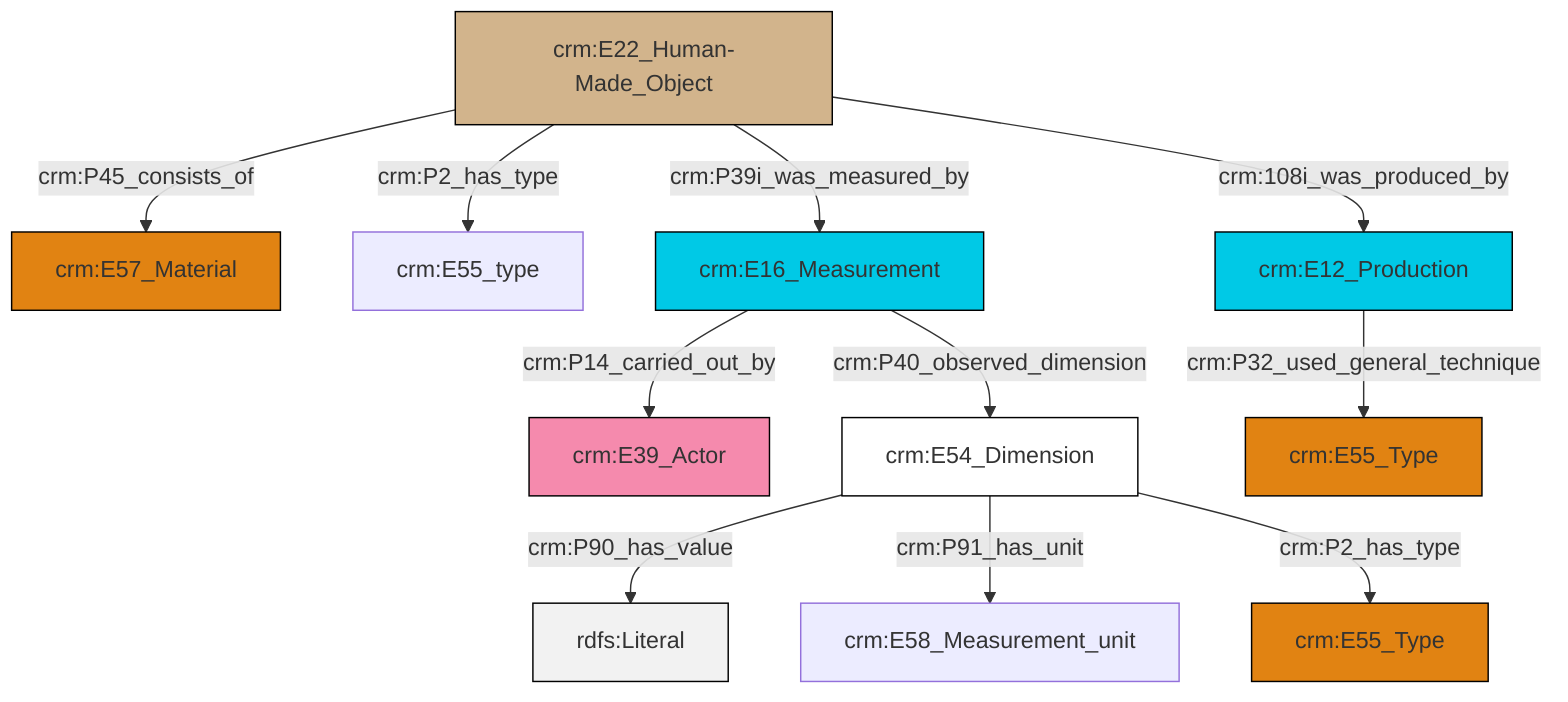 graph TD
classDef Literal fill:#f2f2f2,stroke:#000000;
classDef CRM_Entity fill:#FFFFFF,stroke:#000000;
classDef Temporal_Entity fill:#00C9E6, stroke:#000000;
classDef Type fill:#E18312, stroke:#000000;
classDef Time-Span fill:#2C9C91, stroke:#000000;
classDef Appellation fill:#FFEB7F, stroke:#000000;
classDef Place fill:#008836, stroke:#000000;
classDef Persistent_Item fill:#B266B2, stroke:#000000;
classDef Conceptual_Object fill:#FFD700, stroke:#000000;
classDef Physical_Thing fill:#D2B48C, stroke:#000000;
classDef Actor fill:#f58aad, stroke:#000000;
classDef PC_Classes fill:#4ce600, stroke:#000000;
classDef Multi fill:#cccccc,stroke:#000000;

4["crm:E54_Dimension"]:::CRM_Entity -->|crm:P90_has_value| 5[rdfs:Literal]:::Literal
2["crm:E22_Human-Made_Object"]:::Physical_Thing -->|crm:P45_consists_of| 10["crm:E57_Material"]:::Type
14["crm:E16_Measurement"]:::Temporal_Entity -->|crm:P40_observed_dimension| 4["crm:E54_Dimension"]:::CRM_Entity
14["crm:E16_Measurement"]:::Temporal_Entity -->|crm:P14_carried_out_by| 0["crm:E39_Actor"]:::Actor
4["crm:E54_Dimension"]:::CRM_Entity -->|crm:P91_has_unit| 17["crm:E58_Measurement_unit"]:::Default
4["crm:E54_Dimension"]:::CRM_Entity -->|crm:P2_has_type| 6["crm:E55_Type"]:::Type
2["crm:E22_Human-Made_Object"]:::Physical_Thing -->|crm:P2_has_type| 12["crm:E55_type"]:::Default
15["crm:E12_Production"]:::Temporal_Entity -->|crm:P32_used_general_technique| 8["crm:E55_Type"]:::Type
2["crm:E22_Human-Made_Object"]:::Physical_Thing -->|crm:P39i_was_measured_by| 14["crm:E16_Measurement"]:::Temporal_Entity
2["crm:E22_Human-Made_Object"]:::Physical_Thing -->|crm:108i_was_produced_by| 15["crm:E12_Production"]:::Temporal_Entity